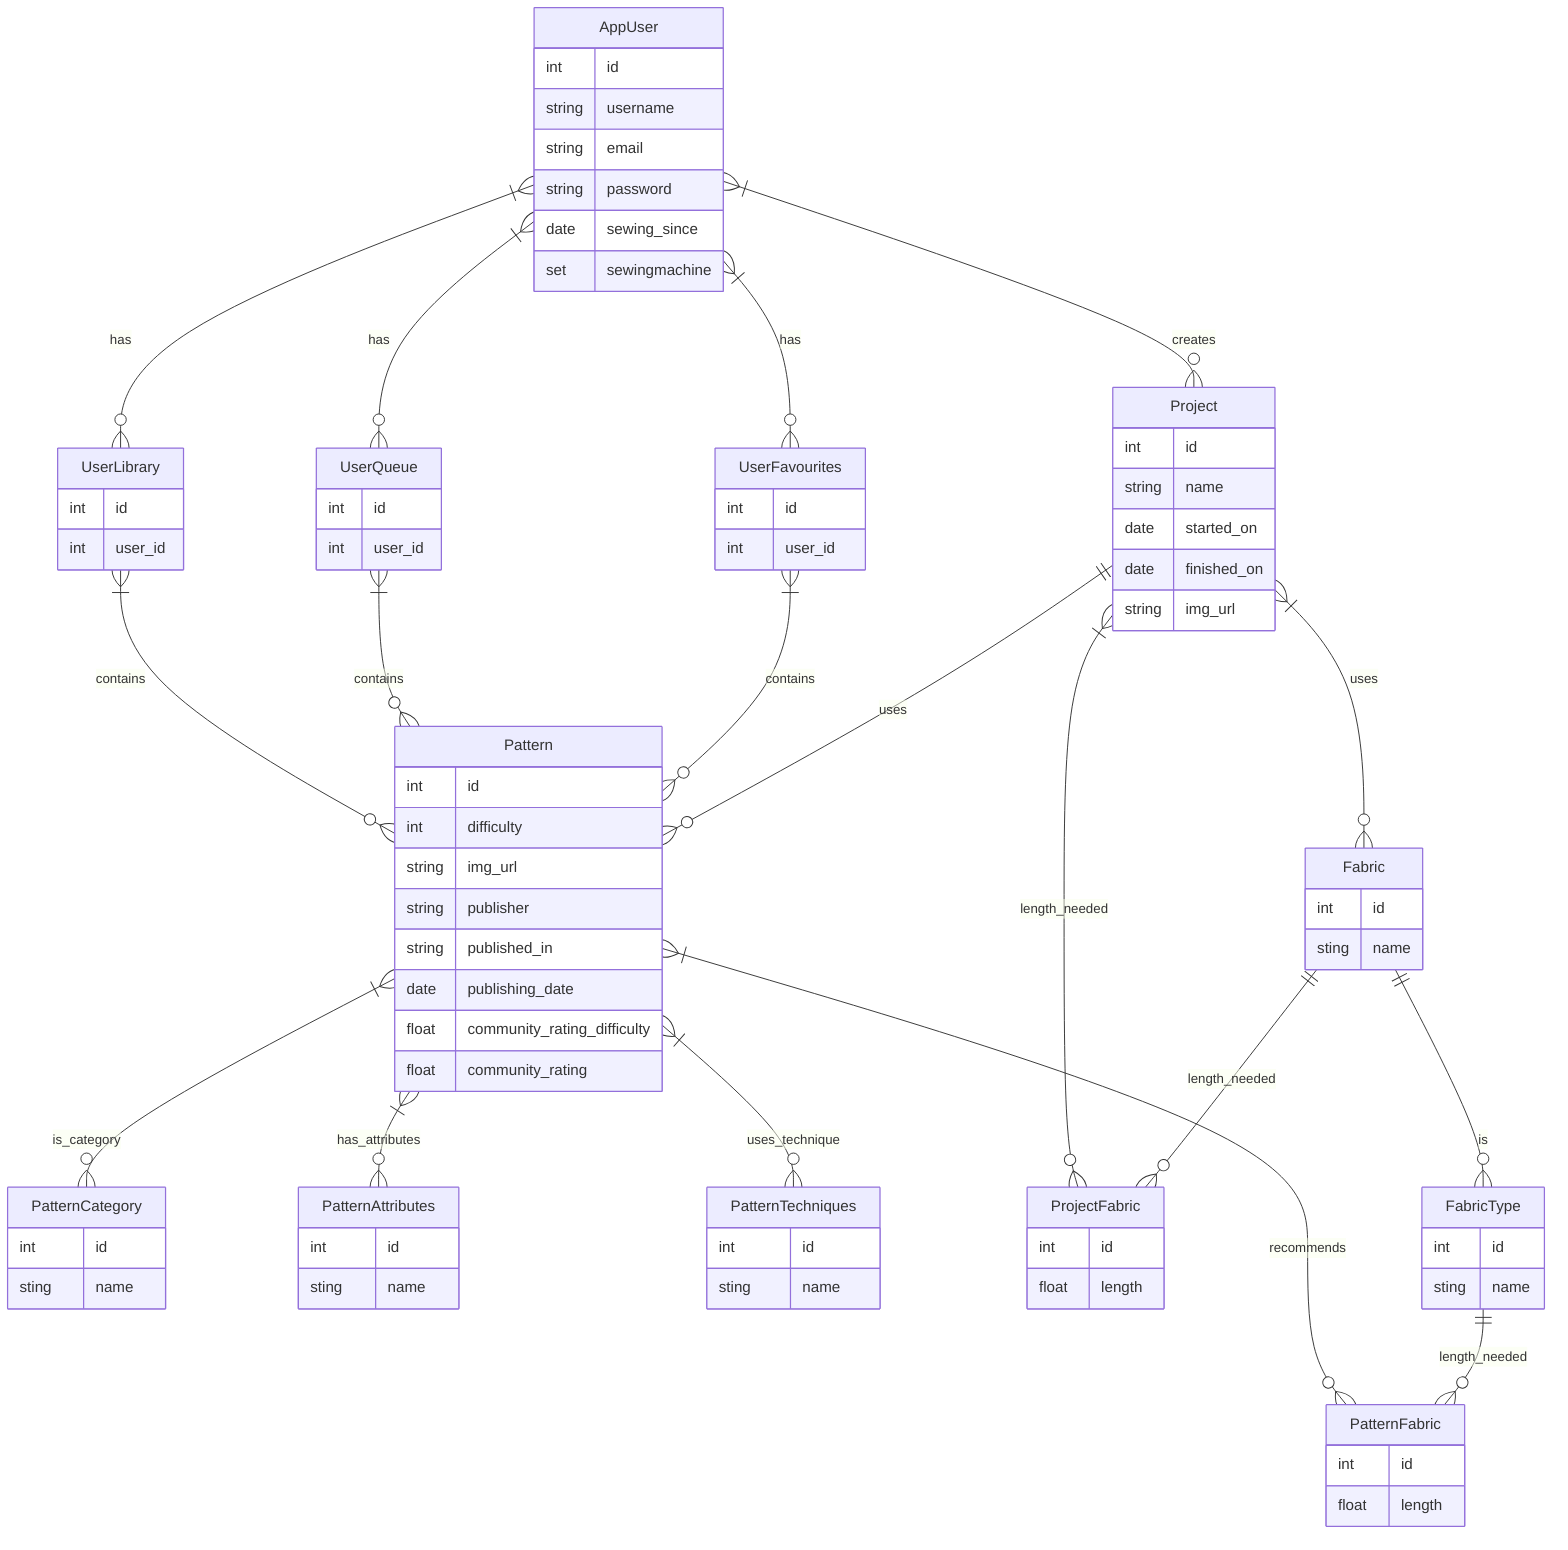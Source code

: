 erDiagram

    AppUser {
        int id
        string username
        string email
        string password
        date sewing_since
        set sewingmachine
    }
    Pattern {
        int id
        int difficulty
        string img_url
        string publisher
        string published_in
        date publishing_date
        float community_rating_difficulty
        float community_rating
    }
    Project {
        int id
        string name
        date started_on
        date finished_on
        string img_url
    }
    PatternCategory {
        int id
        sting name
    }
    PatternAttributes {
        int id
        sting name
    }
    PatternTechniques {
        int id
        sting name
    }
    Fabric {
        int id
        sting name
    }
    PatternFabric {
        int id 
        float length
    }
    ProjectFabric {
        int id 
        float length
    }
    FabricType {
        int id
        sting name
    }
    UserLibrary {
        int id
        int user_id 
    }
    UserQueue {
        int id
        int user_id 
    }
    UserFavourites {
        int id
        int user_id 
    }


    AppUser |{--o{ Project : creates
    AppUser |{--o{ UserLibrary : has
    AppUser |{--o{ UserQueue : has
    AppUser |{--o{ UserFavourites : has
    UserLibrary |{--o{ Pattern : contains
    UserQueue |{--o{ Pattern : contains
    UserFavourites |{--o{ Pattern : contains
    Project ||--o{ Pattern : uses
    Project |{--o{ Fabric : uses
    Pattern |{--o{ PatternFabric : recommends
    FabricType ||--o{ PatternFabric : length_needed
    Project |{--o{ ProjectFabric : length_needed
    Fabric ||--o{ ProjectFabric : length_needed
    Fabric ||--o{ FabricType : is
    Pattern |{--o{ PatternCategory : is_category
    Pattern |{--o{ PatternAttributes : has_attributes
    Pattern |{--o{ PatternTechniques : uses_technique